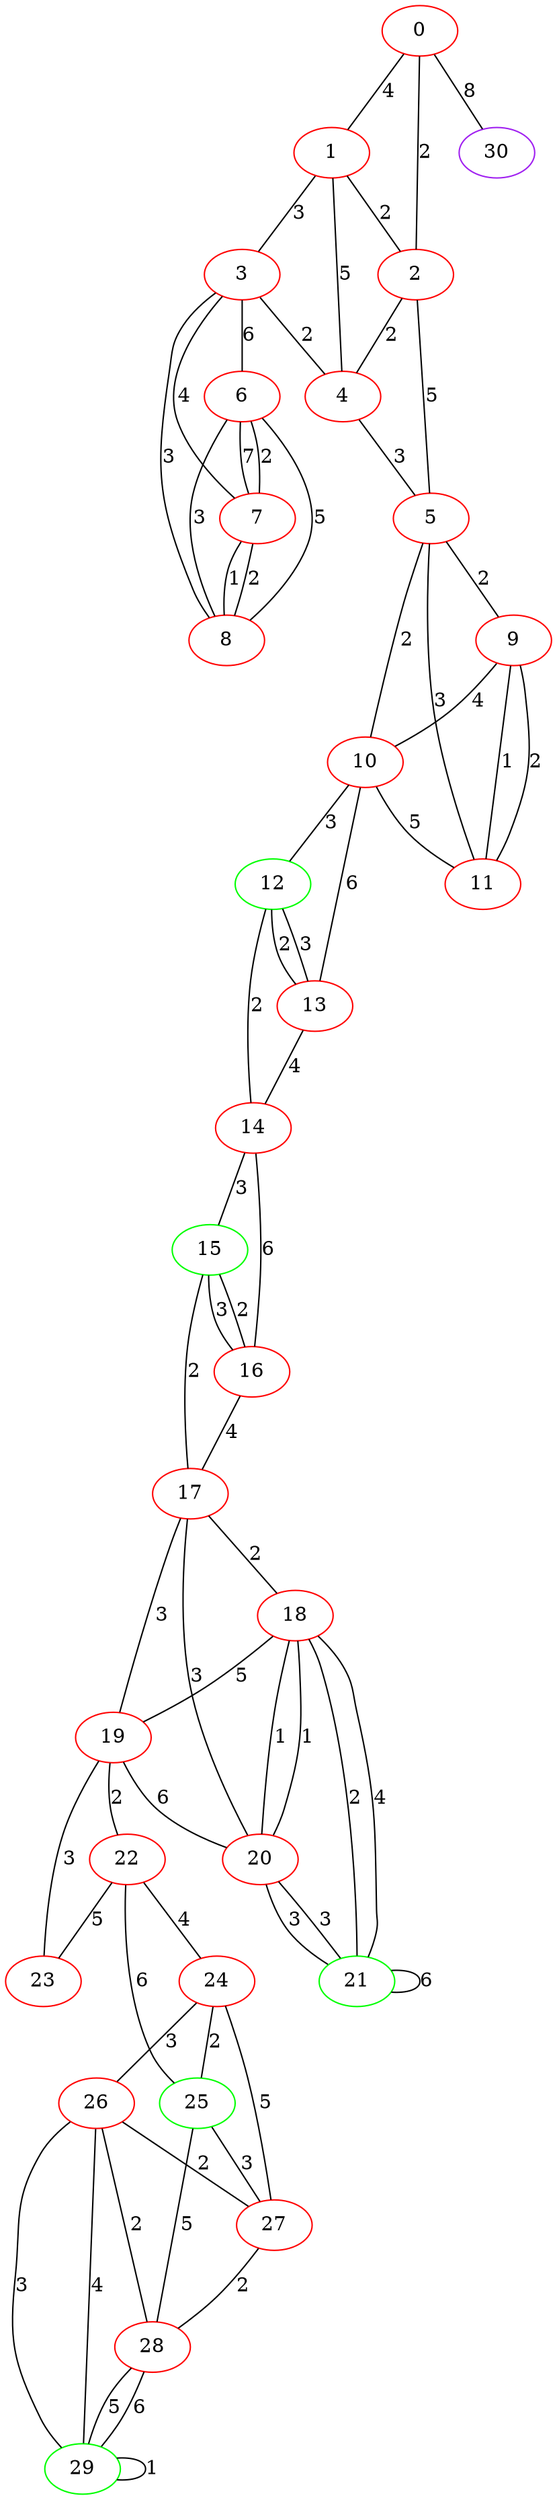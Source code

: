 graph "" {
0 [color=red, weight=1];
1 [color=red, weight=1];
2 [color=red, weight=1];
3 [color=red, weight=1];
4 [color=red, weight=1];
5 [color=red, weight=1];
6 [color=red, weight=1];
7 [color=red, weight=1];
8 [color=red, weight=1];
9 [color=red, weight=1];
10 [color=red, weight=1];
11 [color=red, weight=1];
12 [color=green, weight=2];
13 [color=red, weight=1];
14 [color=red, weight=1];
15 [color=green, weight=2];
16 [color=red, weight=1];
17 [color=red, weight=1];
18 [color=red, weight=1];
19 [color=red, weight=1];
20 [color=red, weight=1];
21 [color=green, weight=2];
22 [color=red, weight=1];
23 [color=red, weight=1];
24 [color=red, weight=1];
25 [color=green, weight=2];
26 [color=red, weight=1];
27 [color=red, weight=1];
28 [color=red, weight=1];
29 [color=green, weight=2];
30 [color=purple, weight=4];
0 -- 1  [key=0, label=4];
0 -- 2  [key=0, label=2];
0 -- 30  [key=0, label=8];
1 -- 2  [key=0, label=2];
1 -- 3  [key=0, label=3];
1 -- 4  [key=0, label=5];
2 -- 4  [key=0, label=2];
2 -- 5  [key=0, label=5];
3 -- 8  [key=0, label=3];
3 -- 4  [key=0, label=2];
3 -- 6  [key=0, label=6];
3 -- 7  [key=0, label=4];
4 -- 5  [key=0, label=3];
5 -- 9  [key=0, label=2];
5 -- 10  [key=0, label=2];
5 -- 11  [key=0, label=3];
6 -- 8  [key=0, label=3];
6 -- 8  [key=1, label=5];
6 -- 7  [key=0, label=2];
6 -- 7  [key=1, label=7];
7 -- 8  [key=0, label=1];
7 -- 8  [key=1, label=2];
9 -- 10  [key=0, label=4];
9 -- 11  [key=0, label=1];
9 -- 11  [key=1, label=2];
10 -- 11  [key=0, label=5];
10 -- 12  [key=0, label=3];
10 -- 13  [key=0, label=6];
12 -- 13  [key=0, label=2];
12 -- 13  [key=1, label=3];
12 -- 14  [key=0, label=2];
13 -- 14  [key=0, label=4];
14 -- 16  [key=0, label=6];
14 -- 15  [key=0, label=3];
15 -- 16  [key=0, label=3];
15 -- 16  [key=1, label=2];
15 -- 17  [key=0, label=2];
16 -- 17  [key=0, label=4];
17 -- 18  [key=0, label=2];
17 -- 19  [key=0, label=3];
17 -- 20  [key=0, label=3];
18 -- 19  [key=0, label=5];
18 -- 20  [key=0, label=1];
18 -- 20  [key=1, label=1];
18 -- 21  [key=0, label=2];
18 -- 21  [key=1, label=4];
19 -- 20  [key=0, label=6];
19 -- 22  [key=0, label=2];
19 -- 23  [key=0, label=3];
20 -- 21  [key=0, label=3];
20 -- 21  [key=1, label=3];
21 -- 21  [key=0, label=6];
22 -- 24  [key=0, label=4];
22 -- 25  [key=0, label=6];
22 -- 23  [key=0, label=5];
24 -- 25  [key=0, label=2];
24 -- 26  [key=0, label=3];
24 -- 27  [key=0, label=5];
25 -- 27  [key=0, label=3];
25 -- 28  [key=0, label=5];
26 -- 27  [key=0, label=2];
26 -- 28  [key=0, label=2];
26 -- 29  [key=0, label=3];
26 -- 29  [key=1, label=4];
27 -- 28  [key=0, label=2];
28 -- 29  [key=0, label=5];
28 -- 29  [key=1, label=6];
29 -- 29  [key=0, label=1];
}
